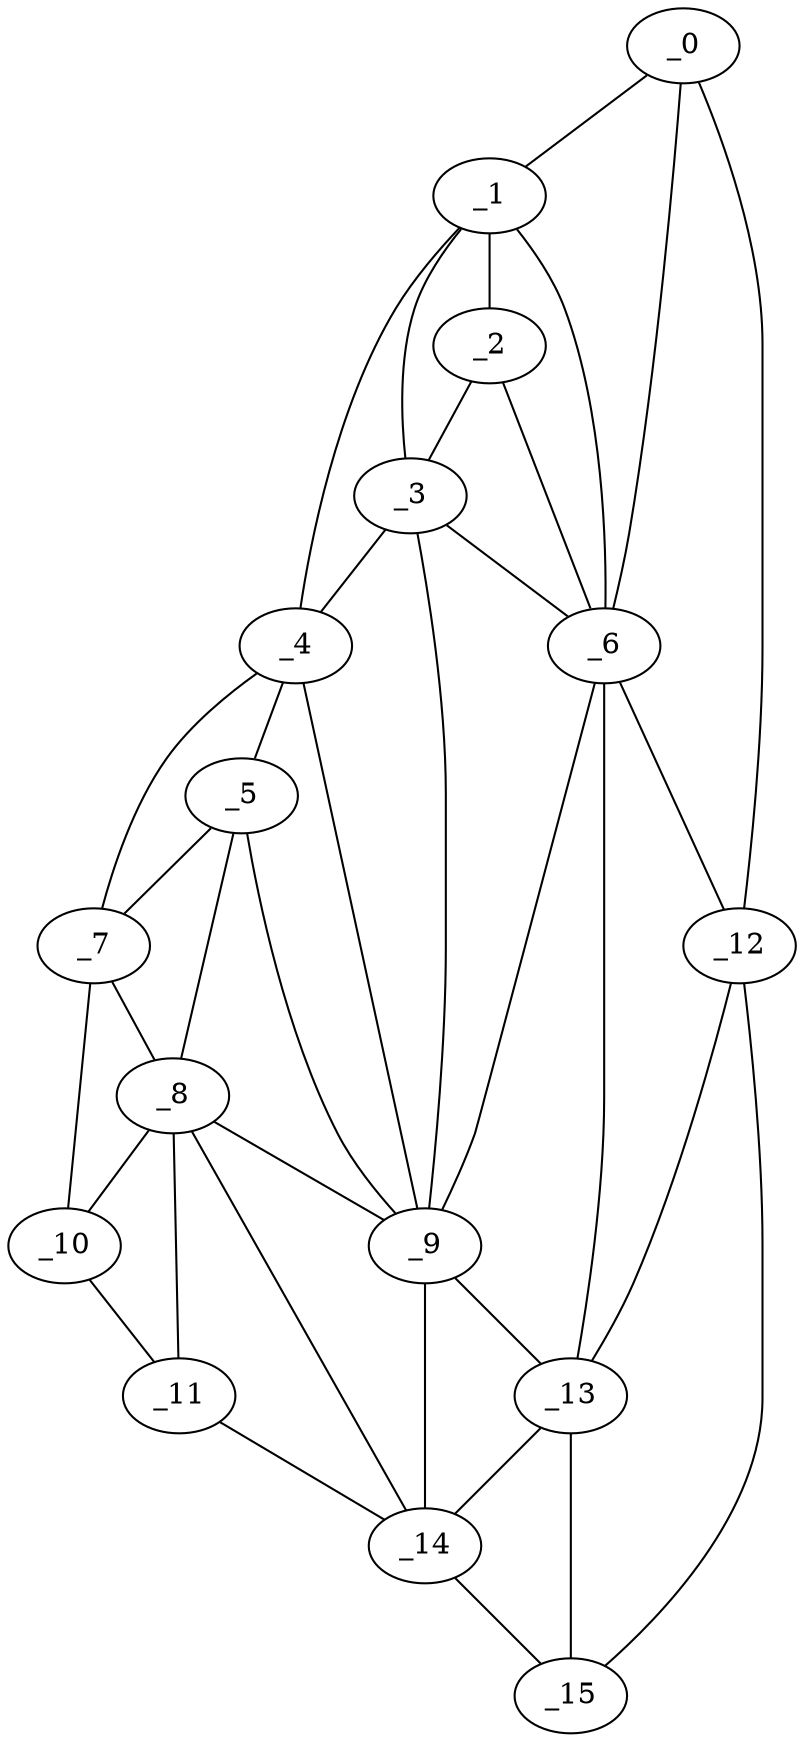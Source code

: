 graph "obj20__115.gxl" {
	_0	 [x=21,
		y=112];
	_1	 [x=24,
		y=75];
	_0 -- _1	 [valence=1];
	_6	 [x=47,
		y=90];
	_0 -- _6	 [valence=2];
	_12	 [x=83,
		y=124];
	_0 -- _12	 [valence=1];
	_2	 [x=27,
		y=71];
	_1 -- _2	 [valence=1];
	_3	 [x=31,
		y=62];
	_1 -- _3	 [valence=2];
	_4	 [x=36,
		y=27];
	_1 -- _4	 [valence=1];
	_1 -- _6	 [valence=2];
	_2 -- _3	 [valence=2];
	_2 -- _6	 [valence=2];
	_3 -- _4	 [valence=1];
	_3 -- _6	 [valence=2];
	_9	 [x=61,
		y=34];
	_3 -- _9	 [valence=2];
	_5	 [x=43,
		y=22];
	_4 -- _5	 [valence=2];
	_7	 [x=53,
		y=10];
	_4 -- _7	 [valence=1];
	_4 -- _9	 [valence=1];
	_5 -- _7	 [valence=2];
	_8	 [x=61,
		y=27];
	_5 -- _8	 [valence=2];
	_5 -- _9	 [valence=2];
	_6 -- _9	 [valence=2];
	_6 -- _12	 [valence=2];
	_13	 [x=87,
		y=95];
	_6 -- _13	 [valence=1];
	_7 -- _8	 [valence=1];
	_10	 [x=74,
		y=2];
	_7 -- _10	 [valence=1];
	_8 -- _9	 [valence=1];
	_8 -- _10	 [valence=2];
	_11	 [x=81,
		y=2];
	_8 -- _11	 [valence=2];
	_14	 [x=96,
		y=9];
	_8 -- _14	 [valence=2];
	_9 -- _13	 [valence=2];
	_9 -- _14	 [valence=1];
	_10 -- _11	 [valence=1];
	_11 -- _14	 [valence=1];
	_12 -- _13	 [valence=2];
	_15	 [x=108,
		y=101];
	_12 -- _15	 [valence=1];
	_13 -- _14	 [valence=2];
	_13 -- _15	 [valence=2];
	_14 -- _15	 [valence=1];
}
